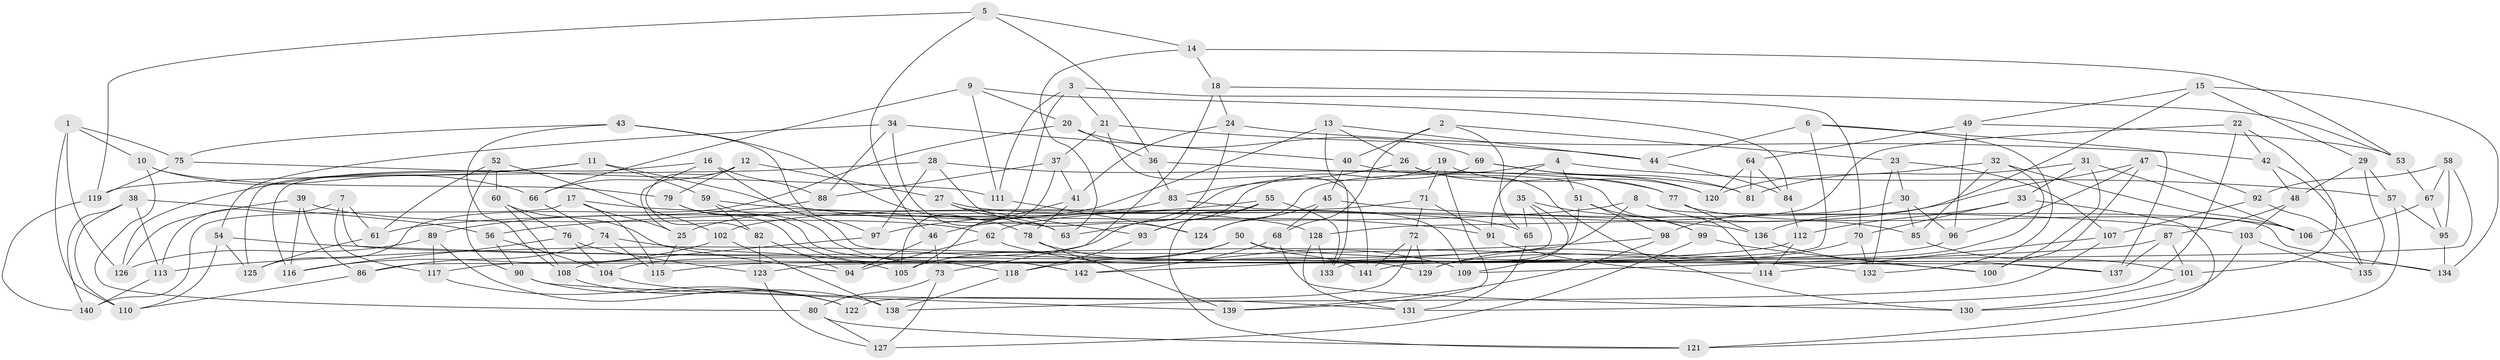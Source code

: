 // coarse degree distribution, {6: 0.5172413793103449, 4: 0.3448275862068966, 5: 0.11494252873563218, 3: 0.022988505747126436}
// Generated by graph-tools (version 1.1) at 2025/52/02/27/25 19:52:33]
// undirected, 142 vertices, 284 edges
graph export_dot {
graph [start="1"]
  node [color=gray90,style=filled];
  1;
  2;
  3;
  4;
  5;
  6;
  7;
  8;
  9;
  10;
  11;
  12;
  13;
  14;
  15;
  16;
  17;
  18;
  19;
  20;
  21;
  22;
  23;
  24;
  25;
  26;
  27;
  28;
  29;
  30;
  31;
  32;
  33;
  34;
  35;
  36;
  37;
  38;
  39;
  40;
  41;
  42;
  43;
  44;
  45;
  46;
  47;
  48;
  49;
  50;
  51;
  52;
  53;
  54;
  55;
  56;
  57;
  58;
  59;
  60;
  61;
  62;
  63;
  64;
  65;
  66;
  67;
  68;
  69;
  70;
  71;
  72;
  73;
  74;
  75;
  76;
  77;
  78;
  79;
  80;
  81;
  82;
  83;
  84;
  85;
  86;
  87;
  88;
  89;
  90;
  91;
  92;
  93;
  94;
  95;
  96;
  97;
  98;
  99;
  100;
  101;
  102;
  103;
  104;
  105;
  106;
  107;
  108;
  109;
  110;
  111;
  112;
  113;
  114;
  115;
  116;
  117;
  118;
  119;
  120;
  121;
  122;
  123;
  124;
  125;
  126;
  127;
  128;
  129;
  130;
  131;
  132;
  133;
  134;
  135;
  136;
  137;
  138;
  139;
  140;
  141;
  142;
  1 -- 75;
  1 -- 110;
  1 -- 126;
  1 -- 10;
  2 -- 23;
  2 -- 65;
  2 -- 40;
  2 -- 68;
  3 -- 111;
  3 -- 21;
  3 -- 105;
  3 -- 70;
  4 -- 51;
  4 -- 91;
  4 -- 124;
  4 -- 57;
  5 -- 46;
  5 -- 119;
  5 -- 36;
  5 -- 14;
  6 -- 141;
  6 -- 132;
  6 -- 44;
  6 -- 137;
  7 -- 117;
  7 -- 137;
  7 -- 113;
  7 -- 61;
  8 -- 142;
  8 -- 85;
  8 -- 134;
  8 -- 61;
  9 -- 111;
  9 -- 20;
  9 -- 66;
  9 -- 84;
  10 -- 79;
  10 -- 66;
  10 -- 80;
  11 -- 126;
  11 -- 125;
  11 -- 91;
  11 -- 59;
  12 -- 79;
  12 -- 27;
  12 -- 66;
  12 -- 82;
  13 -- 26;
  13 -- 25;
  13 -- 44;
  13 -- 133;
  14 -- 63;
  14 -- 18;
  14 -- 53;
  15 -- 49;
  15 -- 134;
  15 -- 29;
  15 -- 62;
  16 -- 25;
  16 -- 116;
  16 -- 88;
  16 -- 100;
  17 -- 140;
  17 -- 136;
  17 -- 115;
  17 -- 25;
  18 -- 53;
  18 -- 73;
  18 -- 24;
  19 -- 120;
  19 -- 63;
  19 -- 139;
  19 -- 71;
  20 -- 69;
  20 -- 125;
  20 -- 36;
  21 -- 44;
  21 -- 37;
  21 -- 141;
  22 -- 131;
  22 -- 101;
  22 -- 42;
  22 -- 128;
  23 -- 30;
  23 -- 132;
  23 -- 107;
  24 -- 104;
  24 -- 42;
  24 -- 41;
  25 -- 115;
  26 -- 130;
  26 -- 77;
  26 -- 83;
  27 -- 65;
  27 -- 63;
  27 -- 93;
  28 -- 119;
  28 -- 77;
  28 -- 97;
  28 -- 124;
  29 -- 135;
  29 -- 48;
  29 -- 57;
  30 -- 96;
  30 -- 98;
  30 -- 85;
  31 -- 106;
  31 -- 100;
  31 -- 81;
  31 -- 33;
  32 -- 120;
  32 -- 106;
  32 -- 129;
  32 -- 85;
  33 -- 112;
  33 -- 70;
  33 -- 121;
  34 -- 54;
  34 -- 88;
  34 -- 63;
  34 -- 40;
  35 -- 65;
  35 -- 109;
  35 -- 86;
  35 -- 99;
  36 -- 83;
  36 -- 81;
  37 -- 41;
  37 -- 88;
  37 -- 105;
  38 -- 113;
  38 -- 110;
  38 -- 56;
  38 -- 140;
  39 -- 86;
  39 -- 62;
  39 -- 126;
  39 -- 116;
  40 -- 114;
  40 -- 45;
  41 -- 78;
  41 -- 46;
  42 -- 48;
  42 -- 135;
  43 -- 78;
  43 -- 75;
  43 -- 97;
  43 -- 108;
  44 -- 84;
  45 -- 103;
  45 -- 68;
  45 -- 124;
  46 -- 73;
  46 -- 94;
  47 -- 92;
  47 -- 100;
  47 -- 136;
  47 -- 96;
  48 -- 87;
  48 -- 103;
  49 -- 53;
  49 -- 96;
  49 -- 64;
  50 -- 118;
  50 -- 105;
  50 -- 141;
  50 -- 134;
  51 -- 133;
  51 -- 98;
  51 -- 99;
  52 -- 90;
  52 -- 102;
  52 -- 61;
  52 -- 60;
  53 -- 67;
  54 -- 125;
  54 -- 110;
  54 -- 132;
  55 -- 56;
  55 -- 93;
  55 -- 133;
  55 -- 121;
  56 -- 104;
  56 -- 90;
  57 -- 95;
  57 -- 121;
  58 -- 123;
  58 -- 95;
  58 -- 67;
  58 -- 92;
  59 -- 128;
  59 -- 142;
  59 -- 82;
  60 -- 76;
  60 -- 94;
  60 -- 108;
  61 -- 125;
  62 -- 94;
  62 -- 129;
  64 -- 84;
  64 -- 120;
  64 -- 81;
  65 -- 131;
  66 -- 74;
  67 -- 106;
  67 -- 95;
  68 -- 142;
  68 -- 130;
  69 -- 81;
  69 -- 120;
  69 -- 93;
  70 -- 132;
  70 -- 129;
  71 -- 72;
  71 -- 91;
  71 -- 102;
  72 -- 122;
  72 -- 129;
  72 -- 141;
  73 -- 127;
  73 -- 80;
  74 -- 86;
  74 -- 105;
  74 -- 115;
  75 -- 111;
  75 -- 119;
  76 -- 116;
  76 -- 104;
  76 -- 123;
  77 -- 136;
  77 -- 106;
  78 -- 139;
  78 -- 109;
  79 -- 142;
  79 -- 118;
  80 -- 127;
  80 -- 121;
  82 -- 123;
  82 -- 94;
  83 -- 97;
  83 -- 109;
  84 -- 112;
  85 -- 101;
  86 -- 110;
  87 -- 137;
  87 -- 109;
  87 -- 101;
  88 -- 89;
  89 -- 117;
  89 -- 122;
  89 -- 126;
  90 -- 122;
  90 -- 139;
  91 -- 114;
  92 -- 107;
  92 -- 135;
  93 -- 118;
  95 -- 134;
  96 -- 115;
  97 -- 108;
  98 -- 113;
  98 -- 139;
  99 -- 127;
  99 -- 100;
  101 -- 130;
  102 -- 138;
  102 -- 116;
  103 -- 135;
  103 -- 130;
  104 -- 131;
  107 -- 114;
  107 -- 138;
  108 -- 138;
  111 -- 124;
  112 -- 114;
  112 -- 117;
  113 -- 140;
  117 -- 122;
  118 -- 138;
  119 -- 140;
  123 -- 127;
  128 -- 131;
  128 -- 133;
  136 -- 137;
}
